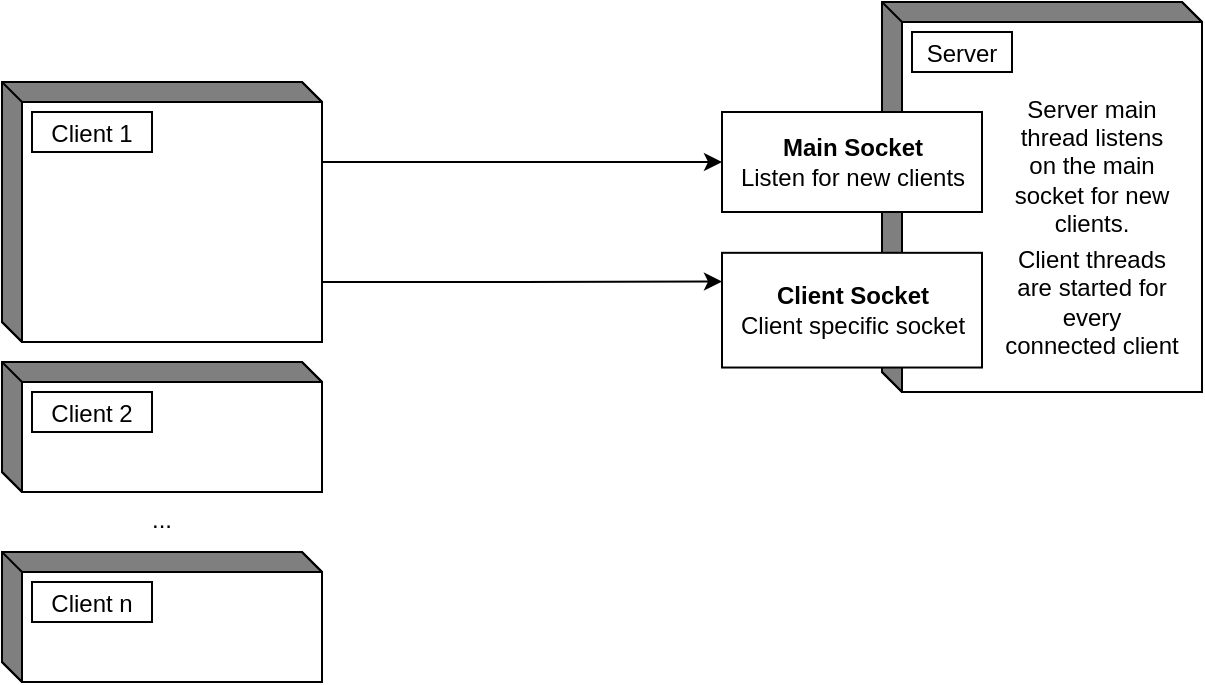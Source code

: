 <mxfile version="10.6.6"><diagram id="tYze0jcfoVFYaqJYplXx" name="Page-1"><mxGraphModel dx="1394" dy="762" grid="1" gridSize="10" guides="1" tooltips="1" connect="1" arrows="1" fold="1" page="1" pageScale="1" pageWidth="827" pageHeight="1169" math="0" shadow="0"><root><mxCell id="0"/><mxCell id="1" parent="0"/><mxCell id="yJnoOxyZ6gRa9cTI0hoL-2" value="" style="html=1;dashed=0;whitespace=wrap;shape=mxgraph.dfd.externalEntity" vertex="1" parent="1"><mxGeometry x="510" y="205" width="160" height="195" as="geometry"/></mxCell><mxCell id="yJnoOxyZ6gRa9cTI0hoL-3" value="Server" style="autosize=1;part=1;resizable=0;strokeColor=inherit;fillColor=inherit;gradientColor=inherit;" vertex="1" parent="yJnoOxyZ6gRa9cTI0hoL-2"><mxGeometry width="50" height="20" relative="1" as="geometry"><mxPoint x="15" y="15" as="offset"/></mxGeometry></mxCell><mxCell id="yJnoOxyZ6gRa9cTI0hoL-12" value="Server main thread listens on the main socket for new clients." style="text;html=1;strokeColor=none;fillColor=none;align=center;verticalAlign=middle;whiteSpace=wrap;rounded=0;" vertex="1" parent="yJnoOxyZ6gRa9cTI0hoL-2"><mxGeometry x="60" y="36.892" width="90" height="89.595" as="geometry"/></mxCell><mxCell id="yJnoOxyZ6gRa9cTI0hoL-13" value="Client threads are started for every connected client" style="text;html=1;strokeColor=none;fillColor=none;align=center;verticalAlign=middle;whiteSpace=wrap;rounded=0;" vertex="1" parent="yJnoOxyZ6gRa9cTI0hoL-2"><mxGeometry x="60" y="105.405" width="90" height="89.595" as="geometry"/></mxCell><mxCell id="yJnoOxyZ6gRa9cTI0hoL-4" value="&lt;b&gt;Main Socket&lt;/b&gt;&lt;br&gt;Listen for new clients&lt;br&gt;" style="html=1;dashed=0;whitespace=wrap;" vertex="1" parent="1"><mxGeometry x="430" y="260" width="130" height="50" as="geometry"/></mxCell><mxCell id="yJnoOxyZ6gRa9cTI0hoL-10" value="" style="edgeStyle=orthogonalEdgeStyle;rounded=0;orthogonalLoop=1;jettySize=auto;html=1;entryX=0;entryY=0.5;entryDx=0;entryDy=0;exitX=0;exitY=0;exitDx=160;exitDy=40;exitPerimeter=0;" edge="1" parent="1" source="yJnoOxyZ6gRa9cTI0hoL-5" target="yJnoOxyZ6gRa9cTI0hoL-4"><mxGeometry relative="1" as="geometry"><mxPoint x="290" y="335" as="targetPoint"/></mxGeometry></mxCell><mxCell id="yJnoOxyZ6gRa9cTI0hoL-5" value="" style="html=1;dashed=0;whitespace=wrap;shape=mxgraph.dfd.externalEntity" vertex="1" parent="1"><mxGeometry x="70" y="245" width="160" height="130" as="geometry"/></mxCell><mxCell id="yJnoOxyZ6gRa9cTI0hoL-6" value="Client 1" style="autosize=1;part=1;resizable=0;strokeColor=inherit;fillColor=inherit;gradientColor=inherit;" vertex="1" parent="yJnoOxyZ6gRa9cTI0hoL-5"><mxGeometry width="60" height="20" relative="1" as="geometry"><mxPoint x="15" y="15" as="offset"/></mxGeometry></mxCell><mxCell id="yJnoOxyZ6gRa9cTI0hoL-11" value="&lt;b&gt;Client Socket&lt;/b&gt;&lt;br&gt;Client specific socket&lt;br&gt;" style="html=1;dashed=0;whitespace=wrap;" vertex="1" parent="1"><mxGeometry x="430" y="330.412" width="130" height="57.353" as="geometry"/></mxCell><mxCell id="yJnoOxyZ6gRa9cTI0hoL-14" value="" style="edgeStyle=orthogonalEdgeStyle;rounded=0;orthogonalLoop=1;jettySize=auto;html=1;entryX=0;entryY=0.25;entryDx=0;entryDy=0;exitX=0;exitY=0;exitDx=160;exitDy=100;exitPerimeter=0;" edge="1" parent="1" source="yJnoOxyZ6gRa9cTI0hoL-5" target="yJnoOxyZ6gRa9cTI0hoL-11"><mxGeometry relative="1" as="geometry"><mxPoint x="220" y="295" as="sourcePoint"/><mxPoint x="440" y="295" as="targetPoint"/></mxGeometry></mxCell><mxCell id="yJnoOxyZ6gRa9cTI0hoL-15" value="" style="html=1;dashed=0;whitespace=wrap;shape=mxgraph.dfd.externalEntity" vertex="1" parent="1"><mxGeometry x="70" y="385" width="160" height="65" as="geometry"/></mxCell><mxCell id="yJnoOxyZ6gRa9cTI0hoL-16" value="Client 2" style="autosize=1;part=1;resizable=0;strokeColor=inherit;fillColor=inherit;gradientColor=inherit;" vertex="1" parent="yJnoOxyZ6gRa9cTI0hoL-15"><mxGeometry width="60" height="20" relative="1" as="geometry"><mxPoint x="15" y="15" as="offset"/></mxGeometry></mxCell><mxCell id="yJnoOxyZ6gRa9cTI0hoL-17" value="" style="html=1;dashed=0;whitespace=wrap;shape=mxgraph.dfd.externalEntity" vertex="1" parent="1"><mxGeometry x="70" y="480" width="160" height="65" as="geometry"/></mxCell><mxCell id="yJnoOxyZ6gRa9cTI0hoL-18" value="Client n" style="autosize=1;part=1;resizable=0;strokeColor=inherit;fillColor=inherit;gradientColor=inherit;" vertex="1" parent="yJnoOxyZ6gRa9cTI0hoL-17"><mxGeometry width="60" height="20" relative="1" as="geometry"><mxPoint x="15" y="15" as="offset"/></mxGeometry></mxCell><mxCell id="yJnoOxyZ6gRa9cTI0hoL-19" value="..." style="text;html=1;strokeColor=none;fillColor=none;align=center;verticalAlign=middle;whiteSpace=wrap;rounded=0;" vertex="1" parent="1"><mxGeometry x="105" y="455" width="90" height="18" as="geometry"/></mxCell></root></mxGraphModel></diagram></mxfile>